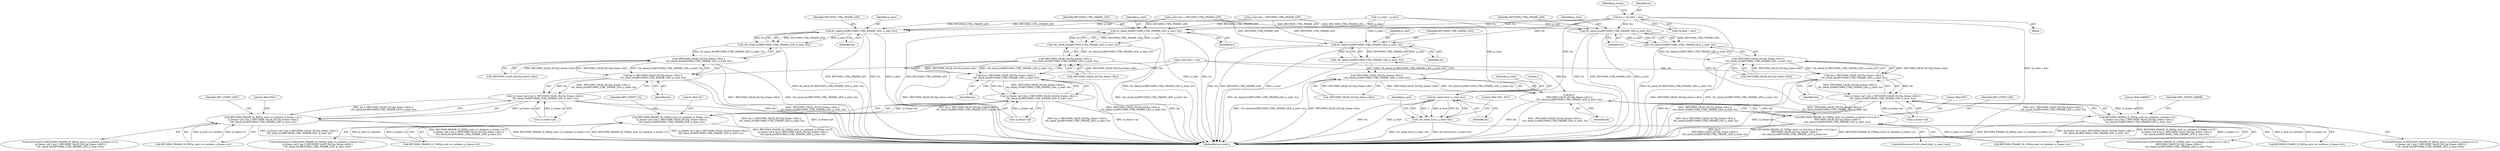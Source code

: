 digraph "0_Android_d4a34fefbf292d1e02336e4e272da3ef1e3eef85@integer" {
"1000304" [label="(Call,fcs = *(p_data + len))"];
"1000339" [label="(Call,rfc_check_fcs(RFCOMM_CTRL_FRAME_LEN, p_start, fcs))"];
"1000338" [label="(Call,!rfc_check_fcs(RFCOMM_CTRL_FRAME_LEN, p_start, fcs))"];
"1000332" [label="(Call,!RFCOMM_VALID_DLCI(p_frame->dlci) ||\n !rfc_check_fcs(RFCOMM_CTRL_FRAME_LEN, p_start, fcs))"];
"1000330" [label="(Call,len || !RFCOMM_VALID_DLCI(p_frame->dlci) ||\n !rfc_check_fcs(RFCOMM_CTRL_FRAME_LEN, p_start, fcs))"];
"1000325" [label="(Call,!p_frame->pf || len || !RFCOMM_VALID_DLCI(p_frame->dlci) ||\n !rfc_check_fcs(RFCOMM_CTRL_FRAME_LEN, p_start, fcs))"];
"1000317" [label="(Call,RFCOMM_FRAME_IS_RSP(p_mcb->is_initiator, p_frame->cr) ||\n !p_frame->pf || len || !RFCOMM_VALID_DLCI(p_frame->dlci) ||\n !rfc_check_fcs(RFCOMM_CTRL_FRAME_LEN, p_start, fcs))"];
"1000375" [label="(Call,rfc_check_fcs(RFCOMM_CTRL_FRAME_LEN, p_start, fcs))"];
"1000374" [label="(Call,!rfc_check_fcs(RFCOMM_CTRL_FRAME_LEN, p_start, fcs))"];
"1000368" [label="(Call,!RFCOMM_VALID_DLCI(p_frame->dlci) ||\n !rfc_check_fcs(RFCOMM_CTRL_FRAME_LEN, p_start, fcs))"];
"1000366" [label="(Call,len || !RFCOMM_VALID_DLCI(p_frame->dlci) ||\n !rfc_check_fcs(RFCOMM_CTRL_FRAME_LEN, p_start, fcs))"];
"1000361" [label="(Call,!p_frame->pf || len || !RFCOMM_VALID_DLCI(p_frame->dlci) ||\n !rfc_check_fcs(RFCOMM_CTRL_FRAME_LEN, p_start, fcs))"];
"1000353" [label="(Call,RFCOMM_FRAME_IS_CMD(p_mcb->is_initiator, p_frame->cr) ||\n !p_frame->pf || len || !RFCOMM_VALID_DLCI(p_frame->dlci) ||\n !rfc_check_fcs(RFCOMM_CTRL_FRAME_LEN, p_start, fcs))"];
"1000406" [label="(Call,rfc_check_fcs(RFCOMM_CTRL_FRAME_LEN, p_start, fcs))"];
"1000405" [label="(Call,!rfc_check_fcs(RFCOMM_CTRL_FRAME_LEN, p_start, fcs))"];
"1000399" [label="(Call,!RFCOMM_VALID_DLCI(p_frame->dlci) ||\n !rfc_check_fcs(RFCOMM_CTRL_FRAME_LEN, p_start, fcs))"];
"1000397" [label="(Call,len ||\n !RFCOMM_VALID_DLCI(p_frame->dlci) ||\n !rfc_check_fcs(RFCOMM_CTRL_FRAME_LEN, p_start, fcs))"];
"1000389" [label="(Call,RFCOMM_FRAME_IS_CMD(p_mcb->is_initiator, p_frame->cr) || len ||\n !RFCOMM_VALID_DLCI(p_frame->dlci) ||\n !rfc_check_fcs(RFCOMM_CTRL_FRAME_LEN, p_start, fcs))"];
"1000442" [label="(Call,rfc_check_fcs(RFCOMM_CTRL_FRAME_LEN, p_start, fcs))"];
"1000441" [label="(Call,!rfc_check_fcs(RFCOMM_CTRL_FRAME_LEN, p_start, fcs))"];
"1000435" [label="(Call,!RFCOMM_VALID_DLCI(p_frame->dlci) ||\n !rfc_check_fcs(RFCOMM_CTRL_FRAME_LEN, p_start, fcs))"];
"1000433" [label="(Call,len || !RFCOMM_VALID_DLCI(p_frame->dlci) ||\n !rfc_check_fcs(RFCOMM_CTRL_FRAME_LEN, p_start, fcs))"];
"1000428" [label="(Call,!p_frame->pf || len || !RFCOMM_VALID_DLCI(p_frame->dlci) ||\n !rfc_check_fcs(RFCOMM_CTRL_FRAME_LEN, p_start, fcs))"];
"1000420" [label="(Call,RFCOMM_FRAME_IS_RSP(p_mcb->is_initiator, p_frame->cr) ||\n !p_frame->pf || len || !RFCOMM_VALID_DLCI(p_frame->dlci) ||\n !rfc_check_fcs(RFCOMM_CTRL_FRAME_LEN, p_start, fcs))"];
"1000469" [label="(Call,rfc_check_fcs(2, p_start, fcs))"];
"1000468" [label="(Call,!rfc_check_fcs(2, p_start, fcs))"];
"1000433" [label="(Call,len || !RFCOMM_VALID_DLCI(p_frame->dlci) ||\n !rfc_check_fcs(RFCOMM_CTRL_FRAME_LEN, p_start, fcs))"];
"1000443" [label="(Identifier,RFCOMM_CTRL_FRAME_LEN)"];
"1000369" [label="(Call,!RFCOMM_VALID_DLCI(p_frame->dlci))"];
"1000412" [label="(Literal,\"Bad DM\")"];
"1000436" [label="(Call,!RFCOMM_VALID_DLCI(p_frame->dlci))"];
"1000378" [label="(Identifier,fcs)"];
"1000332" [label="(Call,!RFCOMM_VALID_DLCI(p_frame->dlci) ||\n !rfc_check_fcs(RFCOMM_CTRL_FRAME_LEN, p_start, fcs))"];
"1000400" [label="(Call,!RFCOMM_VALID_DLCI(p_frame->dlci))"];
"1000340" [label="(Identifier,RFCOMM_CTRL_FRAME_LEN)"];
"1000469" [label="(Call,rfc_check_fcs(2, p_start, fcs))"];
"1000341" [label="(Identifier,p_start)"];
"1000331" [label="(Identifier,len)"];
"1000318" [label="(Call,RFCOMM_FRAME_IS_RSP(p_mcb->is_initiator, p_frame->cr))"];
"1000453" [label="(Identifier,RFC_EVENT_DISC)"];
"1000330" [label="(Call,len || !RFCOMM_VALID_DLCI(p_frame->dlci) ||\n !rfc_check_fcs(RFCOMM_CTRL_FRAME_LEN, p_start, fcs))"];
"1000386" [label="(Identifier,RFC_EVENT_UA)"];
"1000338" [label="(Call,!rfc_check_fcs(RFCOMM_CTRL_FRAME_LEN, p_start, fcs))"];
"1000317" [label="(Call,RFCOMM_FRAME_IS_RSP(p_mcb->is_initiator, p_frame->cr) ||\n !p_frame->pf || len || !RFCOMM_VALID_DLCI(p_frame->dlci) ||\n !rfc_check_fcs(RFCOMM_CTRL_FRAME_LEN, p_start, fcs))"];
"1000345" [label="(Literal,\"Bad SABME\")"];
"1000389" [label="(Call,RFCOMM_FRAME_IS_CMD(p_mcb->is_initiator, p_frame->cr) || len ||\n !RFCOMM_VALID_DLCI(p_frame->dlci) ||\n !rfc_check_fcs(RFCOMM_CTRL_FRAME_LEN, p_start, fcs))"];
"1000445" [label="(Identifier,fcs)"];
"1000290" [label="(Call,p_buf->len != len)"];
"1000326" [label="(Call,!p_frame->pf)"];
"1000405" [label="(Call,!rfc_check_fcs(RFCOMM_CTRL_FRAME_LEN, p_start, fcs))"];
"1000408" [label="(Identifier,p_start)"];
"1000350" [label="(Identifier,RFC_EVENT_SABME)"];
"1000441" [label="(Call,!rfc_check_fcs(RFCOMM_CTRL_FRAME_LEN, p_start, fcs))"];
"1000421" [label="(Call,RFCOMM_FRAME_IS_RSP(p_mcb->is_initiator, p_frame->cr))"];
"1000468" [label="(Call,!rfc_check_fcs(2, p_start, fcs))"];
"1000312" [label="(Identifier,p_frame)"];
"1000342" [label="(Identifier,fcs)"];
"1000444" [label="(Identifier,p_start)"];
"1000352" [label="(ControlStructure,if (RFCOMM_FRAME_IS_CMD(p_mcb->is_initiator, p_frame->cr) ||\n !p_frame->pf || len || !RFCOMM_VALID_DLCI(p_frame->dlci) ||\n !rfc_check_fcs(RFCOMM_CTRL_FRAME_LEN, p_start, fcs)))"];
"1000397" [label="(Call,len ||\n !RFCOMM_VALID_DLCI(p_frame->dlci) ||\n !rfc_check_fcs(RFCOMM_CTRL_FRAME_LEN, p_start, fcs))"];
"1000377" [label="(Identifier,p_start)"];
"1000361" [label="(Call,!p_frame->pf || len || !RFCOMM_VALID_DLCI(p_frame->dlci) ||\n !rfc_check_fcs(RFCOMM_CTRL_FRAME_LEN, p_start, fcs))"];
"1000381" [label="(Literal,\"Bad UA\")"];
"1000471" [label="(Identifier,p_start)"];
"1000467" [label="(ControlStructure,if (!rfc_check_fcs(2, p_start, fcs)))"];
"1000375" [label="(Call,rfc_check_fcs(RFCOMM_CTRL_FRAME_LEN, p_start, fcs))"];
"1000367" [label="(Identifier,len)"];
"1000419" [label="(ControlStructure,if (RFCOMM_FRAME_IS_RSP(p_mcb->is_initiator, p_frame->cr) ||\n !p_frame->pf || len || !RFCOMM_VALID_DLCI(p_frame->dlci) ||\n !rfc_check_fcs(RFCOMM_CTRL_FRAME_LEN, p_start, fcs)))"];
"1000133" [label="(Call,p_buf->len < RFCOMM_CTRL_FRAME_LEN)"];
"1000475" [label="(Literal,\"Bad UIH - FCS\")"];
"1000470" [label="(Literal,2)"];
"1000434" [label="(Identifier,len)"];
"1000497" [label="(MethodReturn,uint8_t)"];
"1000448" [label="(Literal,\"Bad DISC\")"];
"1000316" [label="(ControlStructure,if (RFCOMM_FRAME_IS_RSP(p_mcb->is_initiator, p_frame->cr) ||\n !p_frame->pf || len || !RFCOMM_VALID_DLCI(p_frame->dlci) ||\n !rfc_check_fcs(RFCOMM_CTRL_FRAME_LEN, p_start, fcs)))"];
"1000429" [label="(Call,!p_frame->pf)"];
"1000190" [label="(Call,p_buf->len > RFCOMM_CTRL_FRAME_LEN)"];
"1000354" [label="(Call,RFCOMM_FRAME_IS_CMD(p_mcb->is_initiator, p_frame->cr))"];
"1000368" [label="(Call,!RFCOMM_VALID_DLCI(p_frame->dlci) ||\n !rfc_check_fcs(RFCOMM_CTRL_FRAME_LEN, p_start, fcs))"];
"1000388" [label="(ControlStructure,if (RFCOMM_FRAME_IS_CMD(p_mcb->is_initiator, p_frame->cr) || len ||\n !RFCOMM_VALID_DLCI(p_frame->dlci) ||\n !rfc_check_fcs(RFCOMM_CTRL_FRAME_LEN, p_start, fcs)))"];
"1000325" [label="(Call,!p_frame->pf || len || !RFCOMM_VALID_DLCI(p_frame->dlci) ||\n !rfc_check_fcs(RFCOMM_CTRL_FRAME_LEN, p_start, fcs))"];
"1000111" [label="(Block,)"];
"1000353" [label="(Call,RFCOMM_FRAME_IS_CMD(p_mcb->is_initiator, p_frame->cr) ||\n !p_frame->pf || len || !RFCOMM_VALID_DLCI(p_frame->dlci) ||\n !rfc_check_fcs(RFCOMM_CTRL_FRAME_LEN, p_start, fcs))"];
"1000409" [label="(Identifier,fcs)"];
"1000407" [label="(Identifier,RFCOMM_CTRL_FRAME_LEN)"];
"1000304" [label="(Call,fcs = *(p_data + len))"];
"1000306" [label="(Call,*(p_data + len))"];
"1000420" [label="(Call,RFCOMM_FRAME_IS_RSP(p_mcb->is_initiator, p_frame->cr) ||\n !p_frame->pf || len || !RFCOMM_VALID_DLCI(p_frame->dlci) ||\n !rfc_check_fcs(RFCOMM_CTRL_FRAME_LEN, p_start, fcs))"];
"1000333" [label="(Call,!RFCOMM_VALID_DLCI(p_frame->dlci))"];
"1000435" [label="(Call,!RFCOMM_VALID_DLCI(p_frame->dlci) ||\n !rfc_check_fcs(RFCOMM_CTRL_FRAME_LEN, p_start, fcs))"];
"1000390" [label="(Call,RFCOMM_FRAME_IS_CMD(p_mcb->is_initiator, p_frame->cr))"];
"1000399" [label="(Call,!RFCOMM_VALID_DLCI(p_frame->dlci) ||\n !rfc_check_fcs(RFCOMM_CTRL_FRAME_LEN, p_start, fcs))"];
"1000428" [label="(Call,!p_frame->pf || len || !RFCOMM_VALID_DLCI(p_frame->dlci) ||\n !rfc_check_fcs(RFCOMM_CTRL_FRAME_LEN, p_start, fcs))"];
"1000472" [label="(Identifier,fcs)"];
"1000362" [label="(Call,!p_frame->pf)"];
"1000398" [label="(Identifier,len)"];
"1000366" [label="(Call,len || !RFCOMM_VALID_DLCI(p_frame->dlci) ||\n !rfc_check_fcs(RFCOMM_CTRL_FRAME_LEN, p_start, fcs))"];
"1000339" [label="(Call,rfc_check_fcs(RFCOMM_CTRL_FRAME_LEN, p_start, fcs))"];
"1000374" [label="(Call,!rfc_check_fcs(RFCOMM_CTRL_FRAME_LEN, p_start, fcs))"];
"1000417" [label="(Identifier,RFC_EVENT_DM)"];
"1000305" [label="(Identifier,fcs)"];
"1000376" [label="(Identifier,RFCOMM_CTRL_FRAME_LEN)"];
"1000482" [label="(Identifier,p_mcb)"];
"1000406" [label="(Call,rfc_check_fcs(RFCOMM_CTRL_FRAME_LEN, p_start, fcs))"];
"1000128" [label="(Call,* p_start = p_data)"];
"1000442" [label="(Call,rfc_check_fcs(RFCOMM_CTRL_FRAME_LEN, p_start, fcs))"];
"1000304" -> "1000111"  [label="AST: "];
"1000304" -> "1000306"  [label="CFG: "];
"1000305" -> "1000304"  [label="AST: "];
"1000306" -> "1000304"  [label="AST: "];
"1000312" -> "1000304"  [label="CFG: "];
"1000304" -> "1000497"  [label="DDG: fcs"];
"1000304" -> "1000497"  [label="DDG: *(p_data + len)"];
"1000304" -> "1000339"  [label="DDG: fcs"];
"1000304" -> "1000375"  [label="DDG: fcs"];
"1000304" -> "1000406"  [label="DDG: fcs"];
"1000304" -> "1000442"  [label="DDG: fcs"];
"1000304" -> "1000469"  [label="DDG: fcs"];
"1000339" -> "1000338"  [label="AST: "];
"1000339" -> "1000342"  [label="CFG: "];
"1000340" -> "1000339"  [label="AST: "];
"1000341" -> "1000339"  [label="AST: "];
"1000342" -> "1000339"  [label="AST: "];
"1000338" -> "1000339"  [label="CFG: "];
"1000339" -> "1000497"  [label="DDG: fcs"];
"1000339" -> "1000497"  [label="DDG: RFCOMM_CTRL_FRAME_LEN"];
"1000339" -> "1000497"  [label="DDG: p_start"];
"1000339" -> "1000338"  [label="DDG: RFCOMM_CTRL_FRAME_LEN"];
"1000339" -> "1000338"  [label="DDG: p_start"];
"1000339" -> "1000338"  [label="DDG: fcs"];
"1000190" -> "1000339"  [label="DDG: RFCOMM_CTRL_FRAME_LEN"];
"1000133" -> "1000339"  [label="DDG: RFCOMM_CTRL_FRAME_LEN"];
"1000128" -> "1000339"  [label="DDG: p_start"];
"1000338" -> "1000332"  [label="AST: "];
"1000332" -> "1000338"  [label="CFG: "];
"1000338" -> "1000497"  [label="DDG: rfc_check_fcs(RFCOMM_CTRL_FRAME_LEN, p_start, fcs)"];
"1000338" -> "1000332"  [label="DDG: rfc_check_fcs(RFCOMM_CTRL_FRAME_LEN, p_start, fcs)"];
"1000332" -> "1000330"  [label="AST: "];
"1000332" -> "1000333"  [label="CFG: "];
"1000333" -> "1000332"  [label="AST: "];
"1000330" -> "1000332"  [label="CFG: "];
"1000332" -> "1000497"  [label="DDG: !RFCOMM_VALID_DLCI(p_frame->dlci)"];
"1000332" -> "1000497"  [label="DDG: !rfc_check_fcs(RFCOMM_CTRL_FRAME_LEN, p_start, fcs)"];
"1000332" -> "1000330"  [label="DDG: !RFCOMM_VALID_DLCI(p_frame->dlci)"];
"1000332" -> "1000330"  [label="DDG: !rfc_check_fcs(RFCOMM_CTRL_FRAME_LEN, p_start, fcs)"];
"1000333" -> "1000332"  [label="DDG: RFCOMM_VALID_DLCI(p_frame->dlci)"];
"1000330" -> "1000325"  [label="AST: "];
"1000330" -> "1000331"  [label="CFG: "];
"1000331" -> "1000330"  [label="AST: "];
"1000325" -> "1000330"  [label="CFG: "];
"1000330" -> "1000497"  [label="DDG: len"];
"1000330" -> "1000497"  [label="DDG: !RFCOMM_VALID_DLCI(p_frame->dlci) ||\n !rfc_check_fcs(RFCOMM_CTRL_FRAME_LEN, p_start, fcs)"];
"1000330" -> "1000325"  [label="DDG: len"];
"1000330" -> "1000325"  [label="DDG: !RFCOMM_VALID_DLCI(p_frame->dlci) ||\n !rfc_check_fcs(RFCOMM_CTRL_FRAME_LEN, p_start, fcs)"];
"1000290" -> "1000330"  [label="DDG: len"];
"1000325" -> "1000317"  [label="AST: "];
"1000325" -> "1000326"  [label="CFG: "];
"1000326" -> "1000325"  [label="AST: "];
"1000317" -> "1000325"  [label="CFG: "];
"1000325" -> "1000497"  [label="DDG: !p_frame->pf"];
"1000325" -> "1000497"  [label="DDG: len || !RFCOMM_VALID_DLCI(p_frame->dlci) ||\n !rfc_check_fcs(RFCOMM_CTRL_FRAME_LEN, p_start, fcs)"];
"1000325" -> "1000317"  [label="DDG: !p_frame->pf"];
"1000325" -> "1000317"  [label="DDG: len || !RFCOMM_VALID_DLCI(p_frame->dlci) ||\n !rfc_check_fcs(RFCOMM_CTRL_FRAME_LEN, p_start, fcs)"];
"1000326" -> "1000325"  [label="DDG: p_frame->pf"];
"1000317" -> "1000316"  [label="AST: "];
"1000317" -> "1000318"  [label="CFG: "];
"1000318" -> "1000317"  [label="AST: "];
"1000345" -> "1000317"  [label="CFG: "];
"1000350" -> "1000317"  [label="CFG: "];
"1000317" -> "1000497"  [label="DDG: RFCOMM_FRAME_IS_RSP(p_mcb->is_initiator, p_frame->cr)"];
"1000317" -> "1000497"  [label="DDG: !p_frame->pf || len || !RFCOMM_VALID_DLCI(p_frame->dlci) ||\n !rfc_check_fcs(RFCOMM_CTRL_FRAME_LEN, p_start, fcs)"];
"1000317" -> "1000497"  [label="DDG: RFCOMM_FRAME_IS_RSP(p_mcb->is_initiator, p_frame->cr) ||\n !p_frame->pf || len || !RFCOMM_VALID_DLCI(p_frame->dlci) ||\n !rfc_check_fcs(RFCOMM_CTRL_FRAME_LEN, p_start, fcs)"];
"1000318" -> "1000317"  [label="DDG: p_mcb->is_initiator"];
"1000318" -> "1000317"  [label="DDG: p_frame->cr"];
"1000375" -> "1000374"  [label="AST: "];
"1000375" -> "1000378"  [label="CFG: "];
"1000376" -> "1000375"  [label="AST: "];
"1000377" -> "1000375"  [label="AST: "];
"1000378" -> "1000375"  [label="AST: "];
"1000374" -> "1000375"  [label="CFG: "];
"1000375" -> "1000497"  [label="DDG: RFCOMM_CTRL_FRAME_LEN"];
"1000375" -> "1000497"  [label="DDG: p_start"];
"1000375" -> "1000497"  [label="DDG: fcs"];
"1000375" -> "1000374"  [label="DDG: RFCOMM_CTRL_FRAME_LEN"];
"1000375" -> "1000374"  [label="DDG: p_start"];
"1000375" -> "1000374"  [label="DDG: fcs"];
"1000190" -> "1000375"  [label="DDG: RFCOMM_CTRL_FRAME_LEN"];
"1000133" -> "1000375"  [label="DDG: RFCOMM_CTRL_FRAME_LEN"];
"1000128" -> "1000375"  [label="DDG: p_start"];
"1000374" -> "1000368"  [label="AST: "];
"1000368" -> "1000374"  [label="CFG: "];
"1000374" -> "1000497"  [label="DDG: rfc_check_fcs(RFCOMM_CTRL_FRAME_LEN, p_start, fcs)"];
"1000374" -> "1000368"  [label="DDG: rfc_check_fcs(RFCOMM_CTRL_FRAME_LEN, p_start, fcs)"];
"1000368" -> "1000366"  [label="AST: "];
"1000368" -> "1000369"  [label="CFG: "];
"1000369" -> "1000368"  [label="AST: "];
"1000366" -> "1000368"  [label="CFG: "];
"1000368" -> "1000497"  [label="DDG: !RFCOMM_VALID_DLCI(p_frame->dlci)"];
"1000368" -> "1000497"  [label="DDG: !rfc_check_fcs(RFCOMM_CTRL_FRAME_LEN, p_start, fcs)"];
"1000368" -> "1000366"  [label="DDG: !RFCOMM_VALID_DLCI(p_frame->dlci)"];
"1000368" -> "1000366"  [label="DDG: !rfc_check_fcs(RFCOMM_CTRL_FRAME_LEN, p_start, fcs)"];
"1000369" -> "1000368"  [label="DDG: RFCOMM_VALID_DLCI(p_frame->dlci)"];
"1000366" -> "1000361"  [label="AST: "];
"1000366" -> "1000367"  [label="CFG: "];
"1000367" -> "1000366"  [label="AST: "];
"1000361" -> "1000366"  [label="CFG: "];
"1000366" -> "1000497"  [label="DDG: !RFCOMM_VALID_DLCI(p_frame->dlci) ||\n !rfc_check_fcs(RFCOMM_CTRL_FRAME_LEN, p_start, fcs)"];
"1000366" -> "1000497"  [label="DDG: len"];
"1000366" -> "1000361"  [label="DDG: len"];
"1000366" -> "1000361"  [label="DDG: !RFCOMM_VALID_DLCI(p_frame->dlci) ||\n !rfc_check_fcs(RFCOMM_CTRL_FRAME_LEN, p_start, fcs)"];
"1000290" -> "1000366"  [label="DDG: len"];
"1000361" -> "1000353"  [label="AST: "];
"1000361" -> "1000362"  [label="CFG: "];
"1000362" -> "1000361"  [label="AST: "];
"1000353" -> "1000361"  [label="CFG: "];
"1000361" -> "1000497"  [label="DDG: len || !RFCOMM_VALID_DLCI(p_frame->dlci) ||\n !rfc_check_fcs(RFCOMM_CTRL_FRAME_LEN, p_start, fcs)"];
"1000361" -> "1000497"  [label="DDG: !p_frame->pf"];
"1000361" -> "1000353"  [label="DDG: !p_frame->pf"];
"1000361" -> "1000353"  [label="DDG: len || !RFCOMM_VALID_DLCI(p_frame->dlci) ||\n !rfc_check_fcs(RFCOMM_CTRL_FRAME_LEN, p_start, fcs)"];
"1000362" -> "1000361"  [label="DDG: p_frame->pf"];
"1000353" -> "1000352"  [label="AST: "];
"1000353" -> "1000354"  [label="CFG: "];
"1000354" -> "1000353"  [label="AST: "];
"1000381" -> "1000353"  [label="CFG: "];
"1000386" -> "1000353"  [label="CFG: "];
"1000353" -> "1000497"  [label="DDG: !p_frame->pf || len || !RFCOMM_VALID_DLCI(p_frame->dlci) ||\n !rfc_check_fcs(RFCOMM_CTRL_FRAME_LEN, p_start, fcs)"];
"1000353" -> "1000497"  [label="DDG: RFCOMM_FRAME_IS_CMD(p_mcb->is_initiator, p_frame->cr) ||\n !p_frame->pf || len || !RFCOMM_VALID_DLCI(p_frame->dlci) ||\n !rfc_check_fcs(RFCOMM_CTRL_FRAME_LEN, p_start, fcs)"];
"1000353" -> "1000497"  [label="DDG: RFCOMM_FRAME_IS_CMD(p_mcb->is_initiator, p_frame->cr)"];
"1000354" -> "1000353"  [label="DDG: p_mcb->is_initiator"];
"1000354" -> "1000353"  [label="DDG: p_frame->cr"];
"1000406" -> "1000405"  [label="AST: "];
"1000406" -> "1000409"  [label="CFG: "];
"1000407" -> "1000406"  [label="AST: "];
"1000408" -> "1000406"  [label="AST: "];
"1000409" -> "1000406"  [label="AST: "];
"1000405" -> "1000406"  [label="CFG: "];
"1000406" -> "1000497"  [label="DDG: fcs"];
"1000406" -> "1000497"  [label="DDG: RFCOMM_CTRL_FRAME_LEN"];
"1000406" -> "1000497"  [label="DDG: p_start"];
"1000406" -> "1000405"  [label="DDG: RFCOMM_CTRL_FRAME_LEN"];
"1000406" -> "1000405"  [label="DDG: p_start"];
"1000406" -> "1000405"  [label="DDG: fcs"];
"1000190" -> "1000406"  [label="DDG: RFCOMM_CTRL_FRAME_LEN"];
"1000133" -> "1000406"  [label="DDG: RFCOMM_CTRL_FRAME_LEN"];
"1000128" -> "1000406"  [label="DDG: p_start"];
"1000405" -> "1000399"  [label="AST: "];
"1000399" -> "1000405"  [label="CFG: "];
"1000405" -> "1000497"  [label="DDG: rfc_check_fcs(RFCOMM_CTRL_FRAME_LEN, p_start, fcs)"];
"1000405" -> "1000399"  [label="DDG: rfc_check_fcs(RFCOMM_CTRL_FRAME_LEN, p_start, fcs)"];
"1000399" -> "1000397"  [label="AST: "];
"1000399" -> "1000400"  [label="CFG: "];
"1000400" -> "1000399"  [label="AST: "];
"1000397" -> "1000399"  [label="CFG: "];
"1000399" -> "1000497"  [label="DDG: !rfc_check_fcs(RFCOMM_CTRL_FRAME_LEN, p_start, fcs)"];
"1000399" -> "1000497"  [label="DDG: !RFCOMM_VALID_DLCI(p_frame->dlci)"];
"1000399" -> "1000397"  [label="DDG: !RFCOMM_VALID_DLCI(p_frame->dlci)"];
"1000399" -> "1000397"  [label="DDG: !rfc_check_fcs(RFCOMM_CTRL_FRAME_LEN, p_start, fcs)"];
"1000400" -> "1000399"  [label="DDG: RFCOMM_VALID_DLCI(p_frame->dlci)"];
"1000397" -> "1000389"  [label="AST: "];
"1000397" -> "1000398"  [label="CFG: "];
"1000398" -> "1000397"  [label="AST: "];
"1000389" -> "1000397"  [label="CFG: "];
"1000397" -> "1000497"  [label="DDG: len"];
"1000397" -> "1000497"  [label="DDG: !RFCOMM_VALID_DLCI(p_frame->dlci) ||\n !rfc_check_fcs(RFCOMM_CTRL_FRAME_LEN, p_start, fcs)"];
"1000397" -> "1000389"  [label="DDG: len"];
"1000397" -> "1000389"  [label="DDG: !RFCOMM_VALID_DLCI(p_frame->dlci) ||\n !rfc_check_fcs(RFCOMM_CTRL_FRAME_LEN, p_start, fcs)"];
"1000290" -> "1000397"  [label="DDG: len"];
"1000389" -> "1000388"  [label="AST: "];
"1000389" -> "1000390"  [label="CFG: "];
"1000390" -> "1000389"  [label="AST: "];
"1000412" -> "1000389"  [label="CFG: "];
"1000417" -> "1000389"  [label="CFG: "];
"1000389" -> "1000497"  [label="DDG: len ||\n !RFCOMM_VALID_DLCI(p_frame->dlci) ||\n !rfc_check_fcs(RFCOMM_CTRL_FRAME_LEN, p_start, fcs)"];
"1000389" -> "1000497"  [label="DDG: RFCOMM_FRAME_IS_CMD(p_mcb->is_initiator, p_frame->cr) || len ||\n !RFCOMM_VALID_DLCI(p_frame->dlci) ||\n !rfc_check_fcs(RFCOMM_CTRL_FRAME_LEN, p_start, fcs)"];
"1000389" -> "1000497"  [label="DDG: RFCOMM_FRAME_IS_CMD(p_mcb->is_initiator, p_frame->cr)"];
"1000390" -> "1000389"  [label="DDG: p_mcb->is_initiator"];
"1000390" -> "1000389"  [label="DDG: p_frame->cr"];
"1000442" -> "1000441"  [label="AST: "];
"1000442" -> "1000445"  [label="CFG: "];
"1000443" -> "1000442"  [label="AST: "];
"1000444" -> "1000442"  [label="AST: "];
"1000445" -> "1000442"  [label="AST: "];
"1000441" -> "1000442"  [label="CFG: "];
"1000442" -> "1000497"  [label="DDG: RFCOMM_CTRL_FRAME_LEN"];
"1000442" -> "1000497"  [label="DDG: fcs"];
"1000442" -> "1000497"  [label="DDG: p_start"];
"1000442" -> "1000441"  [label="DDG: RFCOMM_CTRL_FRAME_LEN"];
"1000442" -> "1000441"  [label="DDG: p_start"];
"1000442" -> "1000441"  [label="DDG: fcs"];
"1000190" -> "1000442"  [label="DDG: RFCOMM_CTRL_FRAME_LEN"];
"1000133" -> "1000442"  [label="DDG: RFCOMM_CTRL_FRAME_LEN"];
"1000128" -> "1000442"  [label="DDG: p_start"];
"1000441" -> "1000435"  [label="AST: "];
"1000435" -> "1000441"  [label="CFG: "];
"1000441" -> "1000497"  [label="DDG: rfc_check_fcs(RFCOMM_CTRL_FRAME_LEN, p_start, fcs)"];
"1000441" -> "1000435"  [label="DDG: rfc_check_fcs(RFCOMM_CTRL_FRAME_LEN, p_start, fcs)"];
"1000435" -> "1000433"  [label="AST: "];
"1000435" -> "1000436"  [label="CFG: "];
"1000436" -> "1000435"  [label="AST: "];
"1000433" -> "1000435"  [label="CFG: "];
"1000435" -> "1000497"  [label="DDG: !RFCOMM_VALID_DLCI(p_frame->dlci)"];
"1000435" -> "1000497"  [label="DDG: !rfc_check_fcs(RFCOMM_CTRL_FRAME_LEN, p_start, fcs)"];
"1000435" -> "1000433"  [label="DDG: !RFCOMM_VALID_DLCI(p_frame->dlci)"];
"1000435" -> "1000433"  [label="DDG: !rfc_check_fcs(RFCOMM_CTRL_FRAME_LEN, p_start, fcs)"];
"1000436" -> "1000435"  [label="DDG: RFCOMM_VALID_DLCI(p_frame->dlci)"];
"1000433" -> "1000428"  [label="AST: "];
"1000433" -> "1000434"  [label="CFG: "];
"1000434" -> "1000433"  [label="AST: "];
"1000428" -> "1000433"  [label="CFG: "];
"1000433" -> "1000497"  [label="DDG: len"];
"1000433" -> "1000497"  [label="DDG: !RFCOMM_VALID_DLCI(p_frame->dlci) ||\n !rfc_check_fcs(RFCOMM_CTRL_FRAME_LEN, p_start, fcs)"];
"1000433" -> "1000428"  [label="DDG: len"];
"1000433" -> "1000428"  [label="DDG: !RFCOMM_VALID_DLCI(p_frame->dlci) ||\n !rfc_check_fcs(RFCOMM_CTRL_FRAME_LEN, p_start, fcs)"];
"1000290" -> "1000433"  [label="DDG: len"];
"1000428" -> "1000420"  [label="AST: "];
"1000428" -> "1000429"  [label="CFG: "];
"1000429" -> "1000428"  [label="AST: "];
"1000420" -> "1000428"  [label="CFG: "];
"1000428" -> "1000497"  [label="DDG: len || !RFCOMM_VALID_DLCI(p_frame->dlci) ||\n !rfc_check_fcs(RFCOMM_CTRL_FRAME_LEN, p_start, fcs)"];
"1000428" -> "1000497"  [label="DDG: !p_frame->pf"];
"1000428" -> "1000420"  [label="DDG: !p_frame->pf"];
"1000428" -> "1000420"  [label="DDG: len || !RFCOMM_VALID_DLCI(p_frame->dlci) ||\n !rfc_check_fcs(RFCOMM_CTRL_FRAME_LEN, p_start, fcs)"];
"1000429" -> "1000428"  [label="DDG: p_frame->pf"];
"1000420" -> "1000419"  [label="AST: "];
"1000420" -> "1000421"  [label="CFG: "];
"1000421" -> "1000420"  [label="AST: "];
"1000448" -> "1000420"  [label="CFG: "];
"1000453" -> "1000420"  [label="CFG: "];
"1000420" -> "1000497"  [label="DDG: !p_frame->pf || len || !RFCOMM_VALID_DLCI(p_frame->dlci) ||\n !rfc_check_fcs(RFCOMM_CTRL_FRAME_LEN, p_start, fcs)"];
"1000420" -> "1000497"  [label="DDG: RFCOMM_FRAME_IS_RSP(p_mcb->is_initiator, p_frame->cr) ||\n !p_frame->pf || len || !RFCOMM_VALID_DLCI(p_frame->dlci) ||\n !rfc_check_fcs(RFCOMM_CTRL_FRAME_LEN, p_start, fcs)"];
"1000420" -> "1000497"  [label="DDG: RFCOMM_FRAME_IS_RSP(p_mcb->is_initiator, p_frame->cr)"];
"1000421" -> "1000420"  [label="DDG: p_mcb->is_initiator"];
"1000421" -> "1000420"  [label="DDG: p_frame->cr"];
"1000469" -> "1000468"  [label="AST: "];
"1000469" -> "1000472"  [label="CFG: "];
"1000470" -> "1000469"  [label="AST: "];
"1000471" -> "1000469"  [label="AST: "];
"1000472" -> "1000469"  [label="AST: "];
"1000468" -> "1000469"  [label="CFG: "];
"1000469" -> "1000497"  [label="DDG: fcs"];
"1000469" -> "1000497"  [label="DDG: p_start"];
"1000469" -> "1000468"  [label="DDG: 2"];
"1000469" -> "1000468"  [label="DDG: p_start"];
"1000469" -> "1000468"  [label="DDG: fcs"];
"1000128" -> "1000469"  [label="DDG: p_start"];
"1000468" -> "1000467"  [label="AST: "];
"1000475" -> "1000468"  [label="CFG: "];
"1000482" -> "1000468"  [label="CFG: "];
"1000468" -> "1000497"  [label="DDG: !rfc_check_fcs(2, p_start, fcs)"];
"1000468" -> "1000497"  [label="DDG: rfc_check_fcs(2, p_start, fcs)"];
}
